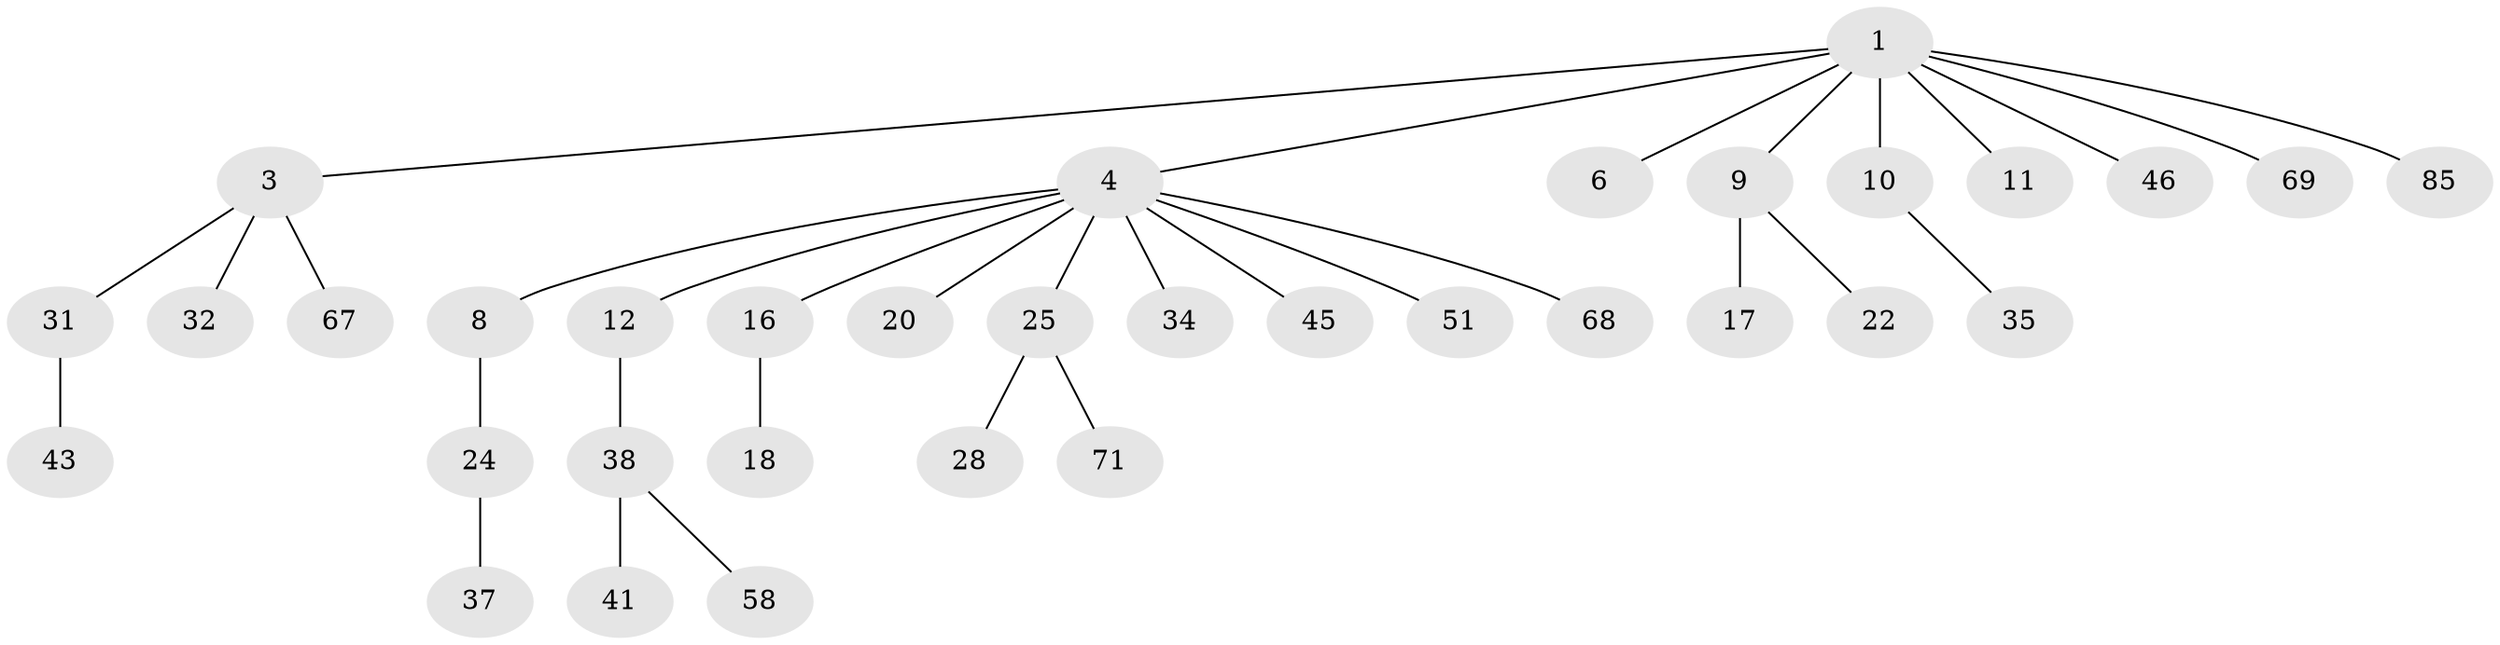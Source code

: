 // original degree distribution, {8: 0.011627906976744186, 3: 0.10465116279069768, 4: 0.046511627906976744, 5: 0.03488372093023256, 7: 0.011627906976744186, 2: 0.27906976744186046, 6: 0.011627906976744186, 1: 0.5}
// Generated by graph-tools (version 1.1) at 2025/19/03/04/25 18:19:25]
// undirected, 34 vertices, 33 edges
graph export_dot {
graph [start="1"]
  node [color=gray90,style=filled];
  1 [super="+2"];
  3;
  4 [super="+5+40+14"];
  6 [super="+26"];
  8;
  9 [super="+39+80+76+19+13"];
  10 [super="+33"];
  11 [super="+56"];
  12 [super="+15"];
  16;
  17 [super="+23+60+55+30"];
  18 [super="+27+21+62+36"];
  20;
  22;
  24 [super="+48"];
  25 [super="+59+29"];
  28 [super="+70"];
  31 [super="+57"];
  32 [super="+83"];
  34;
  35 [super="+50"];
  37;
  38;
  41 [super="+49"];
  43;
  45 [super="+54+81"];
  46 [super="+79"];
  51 [super="+77"];
  58 [super="+65"];
  67;
  68;
  69;
  71;
  85;
  1 -- 3;
  1 -- 4;
  1 -- 9;
  1 -- 10;
  1 -- 11;
  1 -- 69;
  1 -- 85;
  1 -- 46;
  1 -- 6;
  3 -- 31;
  3 -- 32;
  3 -- 67;
  4 -- 20;
  4 -- 34;
  4 -- 68;
  4 -- 8;
  4 -- 12;
  4 -- 16;
  4 -- 51;
  4 -- 25;
  4 -- 45;
  8 -- 24;
  9 -- 22;
  9 -- 17;
  10 -- 35;
  12 -- 38;
  16 -- 18;
  24 -- 37;
  25 -- 28;
  25 -- 71;
  31 -- 43;
  38 -- 41;
  38 -- 58;
}
